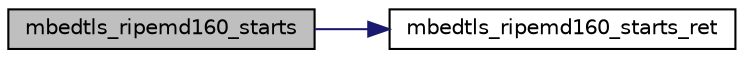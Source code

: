 digraph "mbedtls_ripemd160_starts"
{
 // LATEX_PDF_SIZE
  edge [fontname="Helvetica",fontsize="10",labelfontname="Helvetica",labelfontsize="10"];
  node [fontname="Helvetica",fontsize="10",shape=record];
  rankdir="LR";
  Node1 [label="mbedtls_ripemd160_starts",height=0.2,width=0.4,color="black", fillcolor="grey75", style="filled", fontcolor="black",tooltip="RIPEMD-160 context setup."];
  Node1 -> Node2 [color="midnightblue",fontsize="10",style="solid",fontname="Helvetica"];
  Node2 [label="mbedtls_ripemd160_starts_ret",height=0.2,width=0.4,color="black", fillcolor="white", style="filled",URL="$dd/da9/ripemd160_8c.html#af734f3890b3d035e049f10012cf7d043",tooltip="RIPEMD-160 context setup."];
}
